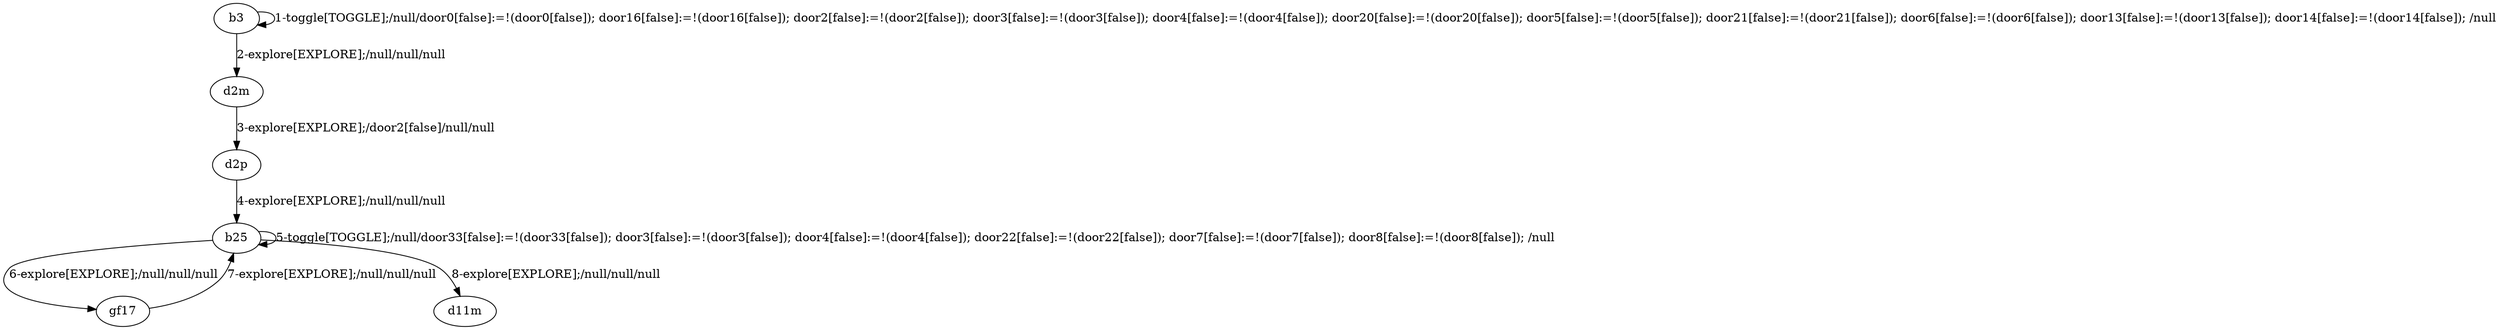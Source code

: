 # Total number of goals covered by this test: 4
# d2p --> b25
# b25 --> b25
# b25 --> d11m
# b25 --> gf17

digraph g {
"b3" -> "b3" [label = "1-toggle[TOGGLE];/null/door0[false]:=!(door0[false]); door16[false]:=!(door16[false]); door2[false]:=!(door2[false]); door3[false]:=!(door3[false]); door4[false]:=!(door4[false]); door20[false]:=!(door20[false]); door5[false]:=!(door5[false]); door21[false]:=!(door21[false]); door6[false]:=!(door6[false]); door13[false]:=!(door13[false]); door14[false]:=!(door14[false]); /null"];
"b3" -> "d2m" [label = "2-explore[EXPLORE];/null/null/null"];
"d2m" -> "d2p" [label = "3-explore[EXPLORE];/door2[false]/null/null"];
"d2p" -> "b25" [label = "4-explore[EXPLORE];/null/null/null"];
"b25" -> "b25" [label = "5-toggle[TOGGLE];/null/door33[false]:=!(door33[false]); door3[false]:=!(door3[false]); door4[false]:=!(door4[false]); door22[false]:=!(door22[false]); door7[false]:=!(door7[false]); door8[false]:=!(door8[false]); /null"];
"b25" -> "gf17" [label = "6-explore[EXPLORE];/null/null/null"];
"gf17" -> "b25" [label = "7-explore[EXPLORE];/null/null/null"];
"b25" -> "d11m" [label = "8-explore[EXPLORE];/null/null/null"];
}